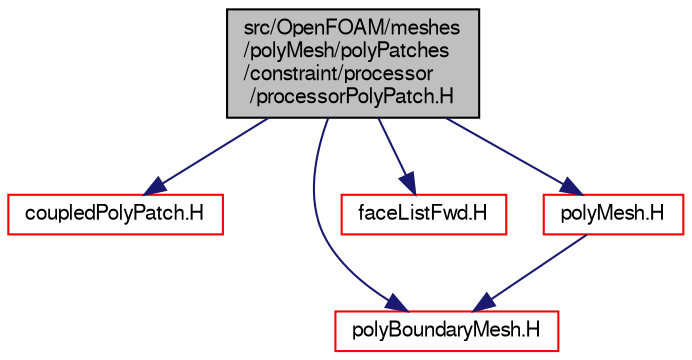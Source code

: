 digraph "src/OpenFOAM/meshes/polyMesh/polyPatches/constraint/processor/processorPolyPatch.H"
{
  bgcolor="transparent";
  edge [fontname="FreeSans",fontsize="10",labelfontname="FreeSans",labelfontsize="10"];
  node [fontname="FreeSans",fontsize="10",shape=record];
  Node0 [label="src/OpenFOAM/meshes\l/polyMesh/polyPatches\l/constraint/processor\l/processorPolyPatch.H",height=0.2,width=0.4,color="black", fillcolor="grey75", style="filled", fontcolor="black"];
  Node0 -> Node1 [color="midnightblue",fontsize="10",style="solid",fontname="FreeSans"];
  Node1 [label="coupledPolyPatch.H",height=0.2,width=0.4,color="red",URL="$a11675.html"];
  Node0 -> Node157 [color="midnightblue",fontsize="10",style="solid",fontname="FreeSans"];
  Node157 [label="polyBoundaryMesh.H",height=0.2,width=0.4,color="red",URL="$a11615.html"];
  Node0 -> Node147 [color="midnightblue",fontsize="10",style="solid",fontname="FreeSans"];
  Node147 [label="faceListFwd.H",height=0.2,width=0.4,color="red",URL="$a11345.html"];
  Node0 -> Node172 [color="midnightblue",fontsize="10",style="solid",fontname="FreeSans"];
  Node172 [label="polyMesh.H",height=0.2,width=0.4,color="red",URL="$a11630.html"];
  Node172 -> Node157 [color="midnightblue",fontsize="10",style="solid",fontname="FreeSans"];
}

